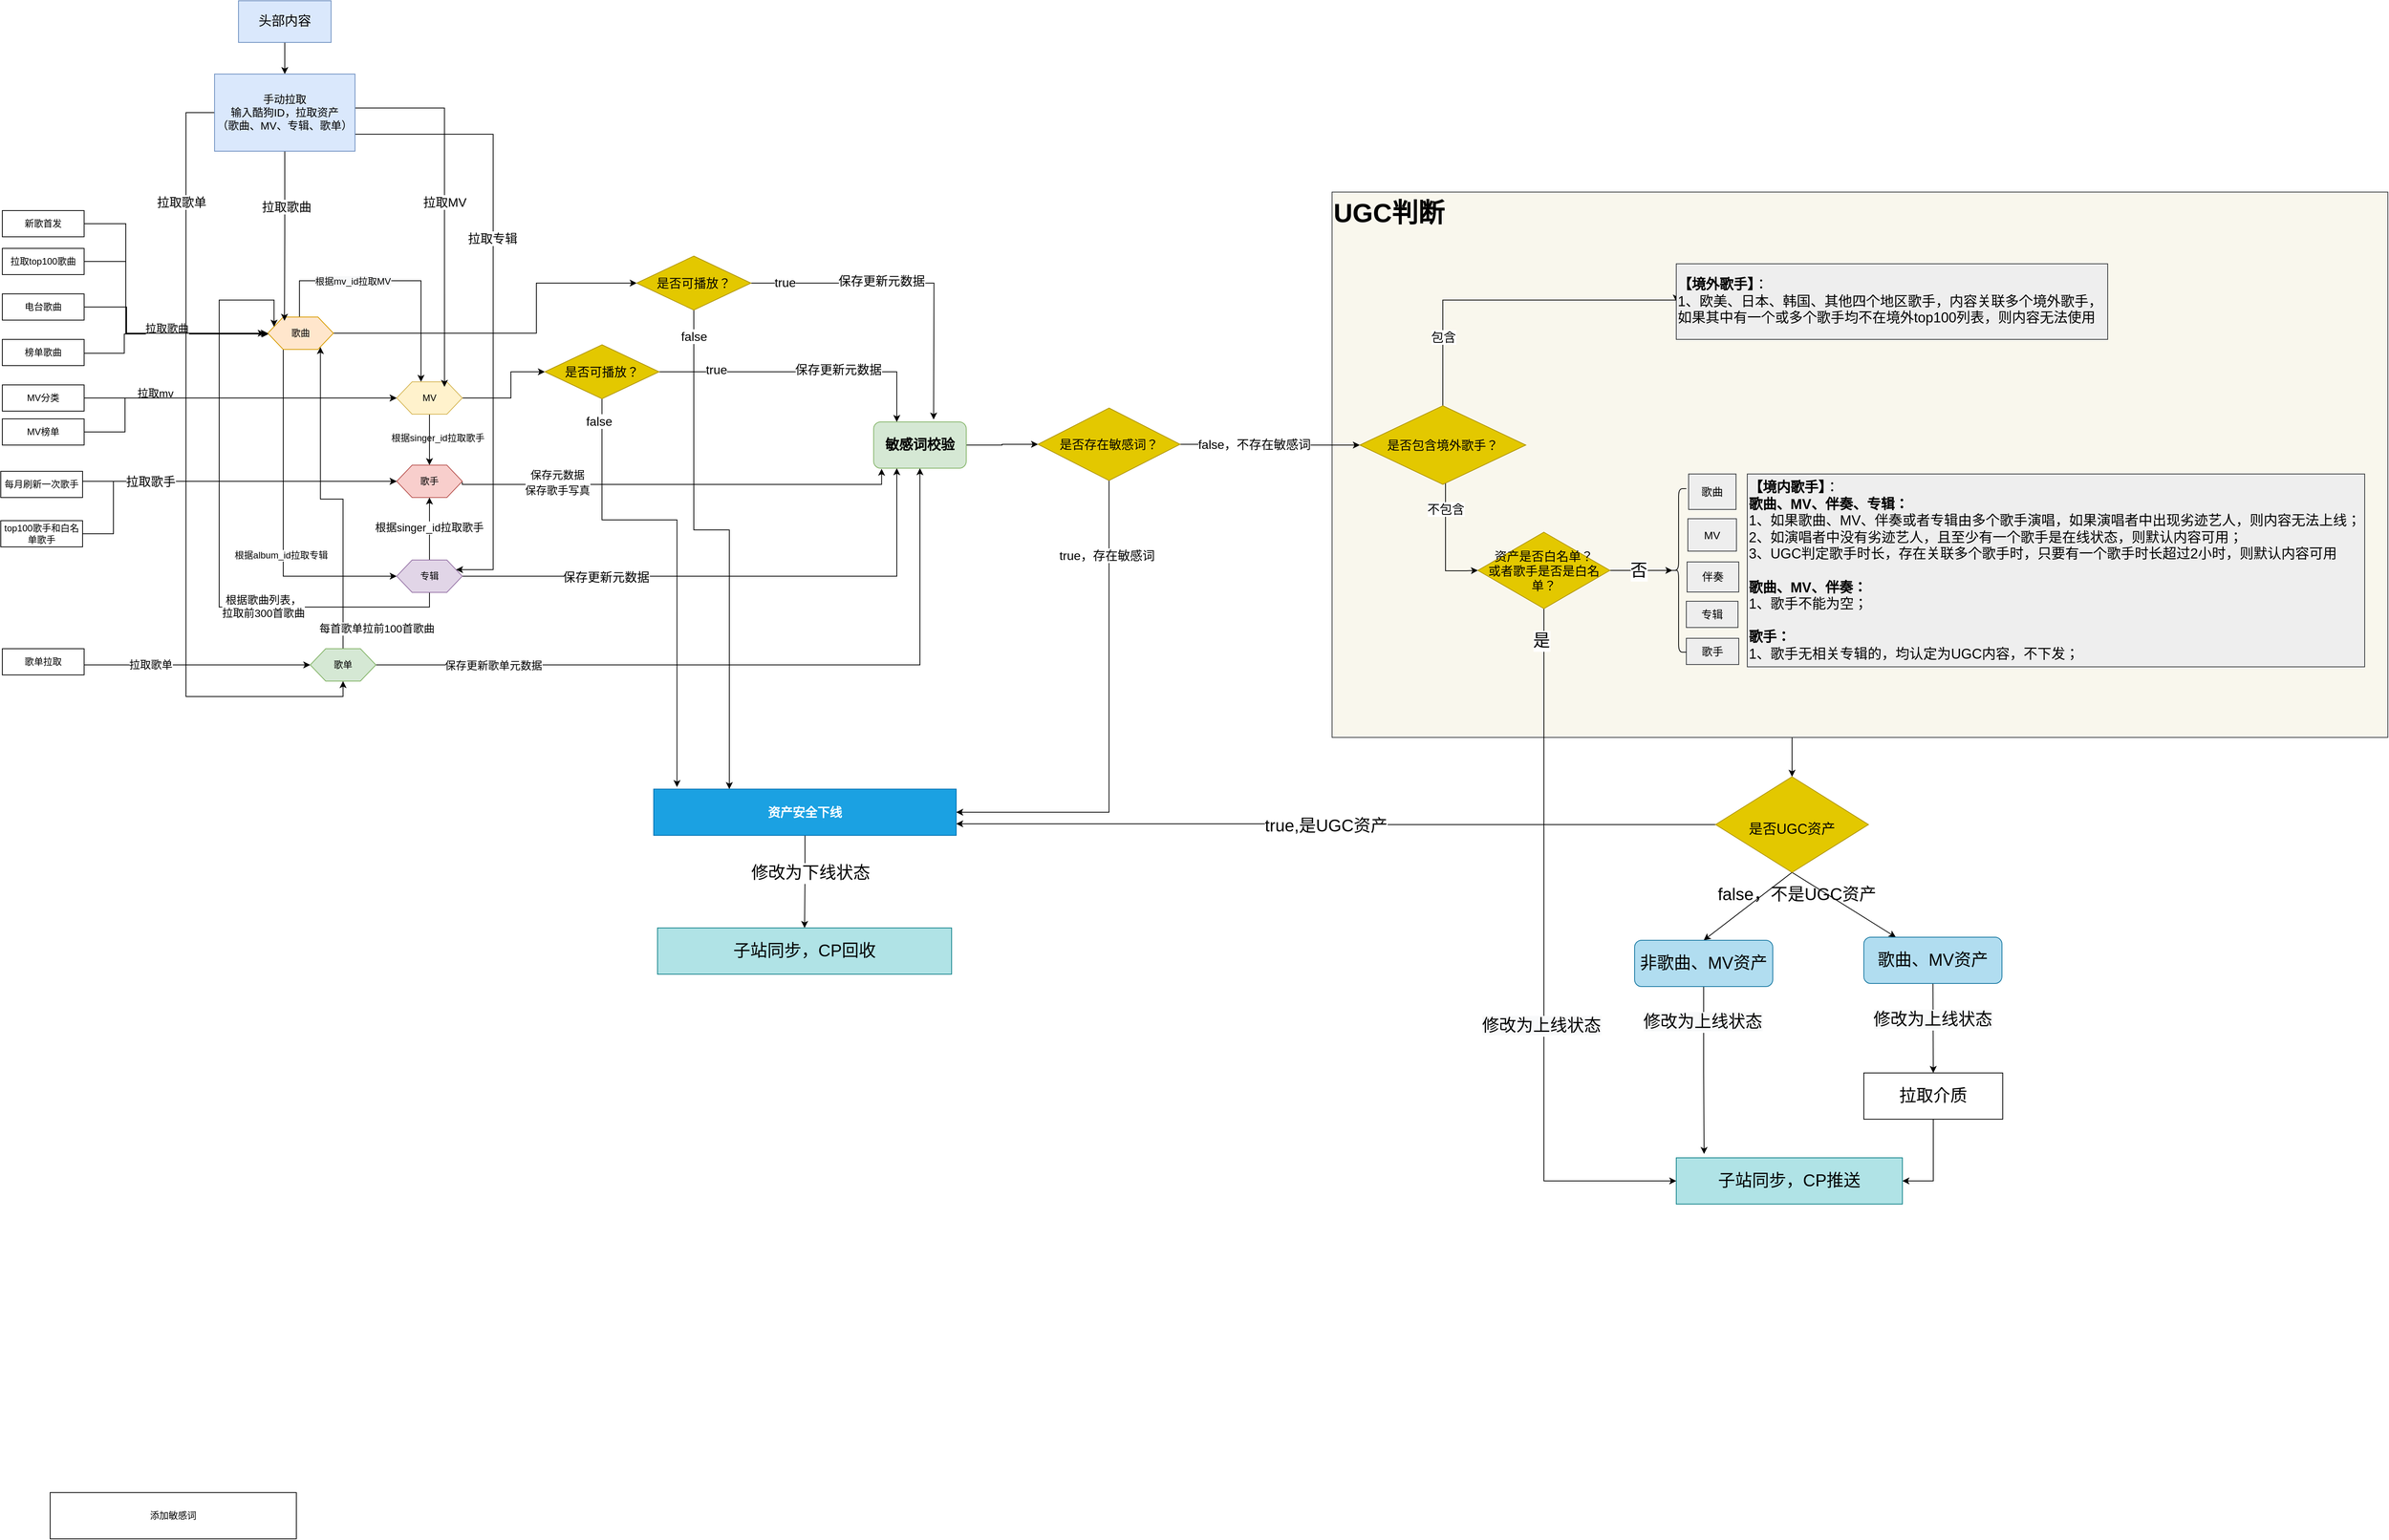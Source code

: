 <mxfile version="18.0.1" type="device"><diagram id="KgypBfENMc8d8Tzc4g8x" name="第 1 页"><mxGraphModel dx="1730" dy="1082" grid="0" gridSize="10" guides="1" tooltips="1" connect="1" arrows="1" fold="1" page="1" pageScale="1" pageWidth="4681" pageHeight="3300" math="0" shadow="0"><root><mxCell id="0"/><mxCell id="1" parent="0"/><mxCell id="JkD4G8RwOGsZtLFrvtj3-12" style="edgeStyle=orthogonalEdgeStyle;rounded=0;orthogonalLoop=1;jettySize=auto;html=1;entryX=0;entryY=0.5;entryDx=0;entryDy=0;" parent="1" source="JkD4G8RwOGsZtLFrvtj3-1" target="JkD4G8RwOGsZtLFrvtj3-4" edge="1"><mxGeometry relative="1" as="geometry"/></mxCell><mxCell id="JkD4G8RwOGsZtLFrvtj3-52" value="拉取mv" style="edgeLabel;html=1;align=center;verticalAlign=middle;resizable=0;points=[];fontSize=14;" parent="JkD4G8RwOGsZtLFrvtj3-12" vertex="1" connectable="0"><mxGeometry x="-0.577" y="6" relative="1" as="geometry"><mxPoint x="6" as="offset"/></mxGeometry></mxCell><mxCell id="JkD4G8RwOGsZtLFrvtj3-1" value="MV分类" style="rounded=0;whiteSpace=wrap;html=1;" parent="1" vertex="1"><mxGeometry x="518" y="601" width="106" height="34" as="geometry"/></mxCell><mxCell id="JkD4G8RwOGsZtLFrvtj3-13" style="edgeStyle=orthogonalEdgeStyle;rounded=0;orthogonalLoop=1;jettySize=auto;html=1;entryX=0;entryY=0.5;entryDx=0;entryDy=0;exitX=1;exitY=0.5;exitDx=0;exitDy=0;" parent="1" source="JkD4G8RwOGsZtLFrvtj3-2" edge="1"><mxGeometry relative="1" as="geometry"><mxPoint x="667" y="500" as="sourcePoint"/><mxPoint x="858" y="534" as="targetPoint"/><Array as="points"><mxPoint x="679" y="500"/><mxPoint x="679" y="534"/></Array></mxGeometry></mxCell><mxCell id="JkD4G8RwOGsZtLFrvtj3-2" value="电台歌曲" style="rounded=0;whiteSpace=wrap;html=1;" parent="1" vertex="1"><mxGeometry x="518" y="483" width="106" height="34" as="geometry"/></mxCell><mxCell id="JkD4G8RwOGsZtLFrvtj3-25" style="edgeStyle=orthogonalEdgeStyle;rounded=0;orthogonalLoop=1;jettySize=auto;html=1;entryX=0;entryY=0.5;entryDx=0;entryDy=0;fontSize=12;" parent="1" source="JkD4G8RwOGsZtLFrvtj3-3" target="JkD4G8RwOGsZtLFrvtj3-6" edge="1"><mxGeometry relative="1" as="geometry"><Array as="points"><mxPoint x="882" y="849"/></Array></mxGeometry></mxCell><mxCell id="JkD4G8RwOGsZtLFrvtj3-26" value="根据album_id拉取专辑" style="edgeLabel;html=1;align=center;verticalAlign=middle;resizable=0;points=[];fontSize=12;" parent="JkD4G8RwOGsZtLFrvtj3-25" vertex="1" connectable="0"><mxGeometry x="-0.128" y="2" relative="1" as="geometry"><mxPoint x="-5" y="74" as="offset"/></mxGeometry></mxCell><mxCell id="JkD4G8RwOGsZtLFrvtj3-31" style="edgeStyle=orthogonalEdgeStyle;rounded=0;orthogonalLoop=1;jettySize=auto;html=1;entryX=0.5;entryY=0;entryDx=0;entryDy=0;fontSize=14;" parent="1" edge="1"><mxGeometry relative="1" as="geometry"><mxPoint x="893.571" y="513" as="sourcePoint"/><mxPoint x="1060.5" y="597" as="targetPoint"/><Array as="points"><mxPoint x="903" y="513"/><mxPoint x="903" y="466"/><mxPoint x="1061" y="466"/></Array></mxGeometry></mxCell><mxCell id="JkD4G8RwOGsZtLFrvtj3-34" value="&lt;span style=&quot;font-size: 12px; background-color: rgb(248, 249, 250);&quot;&gt;根据mv_id拉取MV&lt;/span&gt;" style="edgeLabel;html=1;align=center;verticalAlign=middle;resizable=0;points=[];fontSize=14;" parent="JkD4G8RwOGsZtLFrvtj3-31" vertex="1" connectable="0"><mxGeometry x="-0.311" relative="1" as="geometry"><mxPoint x="6" as="offset"/></mxGeometry></mxCell><mxCell id="JkD4G8RwOGsZtLFrvtj3-89" style="edgeStyle=orthogonalEdgeStyle;rounded=0;orthogonalLoop=1;jettySize=auto;html=1;entryX=0;entryY=0.5;entryDx=0;entryDy=0;fontSize=16;" parent="1" source="JkD4G8RwOGsZtLFrvtj3-3" target="JkD4G8RwOGsZtLFrvtj3-84" edge="1"><mxGeometry relative="1" as="geometry"><Array as="points"><mxPoint x="1210" y="534"/><mxPoint x="1210" y="469"/></Array></mxGeometry></mxCell><mxCell id="JkD4G8RwOGsZtLFrvtj3-3" value="歌曲" style="shape=hexagon;perimeter=hexagonPerimeter2;whiteSpace=wrap;html=1;fixedSize=1;fillColor=#ffe6cc;strokeColor=#d79b00;" parent="1" vertex="1"><mxGeometry x="862" y="513" width="85" height="42" as="geometry"/></mxCell><mxCell id="JkD4G8RwOGsZtLFrvtj3-27" style="edgeStyle=orthogonalEdgeStyle;rounded=0;orthogonalLoop=1;jettySize=auto;html=1;fontSize=12;" parent="1" source="JkD4G8RwOGsZtLFrvtj3-4" target="JkD4G8RwOGsZtLFrvtj3-5" edge="1"><mxGeometry relative="1" as="geometry"/></mxCell><mxCell id="JkD4G8RwOGsZtLFrvtj3-91" style="edgeStyle=orthogonalEdgeStyle;rounded=0;orthogonalLoop=1;jettySize=auto;html=1;entryX=0;entryY=0.5;entryDx=0;entryDy=0;fontSize=16;" parent="1" source="JkD4G8RwOGsZtLFrvtj3-4" target="JkD4G8RwOGsZtLFrvtj3-90" edge="1"><mxGeometry relative="1" as="geometry"><Array as="points"><mxPoint x="1177" y="618"/><mxPoint x="1177" y="584"/></Array></mxGeometry></mxCell><mxCell id="JkD4G8RwOGsZtLFrvtj3-4" value="MV" style="shape=hexagon;perimeter=hexagonPerimeter2;whiteSpace=wrap;html=1;fixedSize=1;fillColor=#fff2cc;strokeColor=#d6b656;" parent="1" vertex="1"><mxGeometry x="1029" y="597" width="85" height="42" as="geometry"/></mxCell><mxCell id="JkD4G8RwOGsZtLFrvtj3-79" style="edgeStyle=orthogonalEdgeStyle;rounded=0;orthogonalLoop=1;jettySize=auto;html=1;entryX=0.086;entryY=0.995;entryDx=0;entryDy=0;entryPerimeter=0;fontSize=16;" parent="1" edge="1"><mxGeometry relative="1" as="geometry"><mxPoint x="1114" y="727" as="sourcePoint"/><mxPoint x="1657.32" y="709.7" as="targetPoint"/><Array as="points"><mxPoint x="1114" y="730"/><mxPoint x="1657" y="730"/></Array></mxGeometry></mxCell><mxCell id="JkD4G8RwOGsZtLFrvtj3-80" value="&lt;span style=&quot;font-size: 14px;&quot;&gt;保存元数据&lt;/span&gt;&lt;br style=&quot;font-size: 14px;&quot;&gt;&lt;span style=&quot;font-size: 14px;&quot;&gt;保存歌手写真&lt;/span&gt;" style="edgeLabel;html=1;align=center;verticalAlign=middle;resizable=0;points=[];fontSize=16;" parent="JkD4G8RwOGsZtLFrvtj3-79" vertex="1" connectable="0"><mxGeometry x="-0.553" y="3" relative="1" as="geometry"><mxPoint x="-1" as="offset"/></mxGeometry></mxCell><mxCell id="JkD4G8RwOGsZtLFrvtj3-5" value="歌手" style="shape=hexagon;perimeter=hexagonPerimeter2;whiteSpace=wrap;html=1;fixedSize=1;fillColor=#f8cecc;strokeColor=#b85450;" parent="1" vertex="1"><mxGeometry x="1029" y="705" width="85" height="42" as="geometry"/></mxCell><mxCell id="JkD4G8RwOGsZtLFrvtj3-36" style="edgeStyle=orthogonalEdgeStyle;rounded=0;orthogonalLoop=1;jettySize=auto;html=1;entryX=0.5;entryY=1;entryDx=0;entryDy=0;fontSize=14;" parent="1" source="JkD4G8RwOGsZtLFrvtj3-6" target="JkD4G8RwOGsZtLFrvtj3-5" edge="1"><mxGeometry relative="1" as="geometry"><Array as="points"><mxPoint x="1072" y="814"/><mxPoint x="1072" y="814"/></Array></mxGeometry></mxCell><mxCell id="JkD4G8RwOGsZtLFrvtj3-38" value="根据singer_id拉取歌手" style="edgeLabel;html=1;align=center;verticalAlign=middle;resizable=0;points=[];fontSize=14;" parent="JkD4G8RwOGsZtLFrvtj3-36" vertex="1" connectable="0"><mxGeometry x="0.035" y="1" relative="1" as="geometry"><mxPoint as="offset"/></mxGeometry></mxCell><mxCell id="JkD4G8RwOGsZtLFrvtj3-39" style="edgeStyle=orthogonalEdgeStyle;rounded=0;orthogonalLoop=1;jettySize=auto;html=1;entryX=0;entryY=0.25;entryDx=0;entryDy=0;fontSize=14;exitX=0.5;exitY=1;exitDx=0;exitDy=0;" parent="1" source="JkD4G8RwOGsZtLFrvtj3-6" target="JkD4G8RwOGsZtLFrvtj3-3" edge="1"><mxGeometry relative="1" as="geometry"><mxPoint x="1061.429" y="870.0" as="sourcePoint"/><mxPoint x="862.2" y="517.956" as="targetPoint"/><Array as="points"><mxPoint x="1071" y="889"/><mxPoint x="799" y="889"/><mxPoint x="799" y="491"/><mxPoint x="870" y="491"/></Array></mxGeometry></mxCell><mxCell id="JkD4G8RwOGsZtLFrvtj3-40" value="根据歌曲列表，&lt;br&gt;拉取前300首歌曲" style="edgeLabel;html=1;align=center;verticalAlign=middle;resizable=0;points=[];fontSize=14;" parent="JkD4G8RwOGsZtLFrvtj3-39" vertex="1" connectable="0"><mxGeometry x="-0.446" y="-3" relative="1" as="geometry"><mxPoint x="-15" y="2" as="offset"/></mxGeometry></mxCell><mxCell id="JkD4G8RwOGsZtLFrvtj3-77" style="edgeStyle=orthogonalEdgeStyle;rounded=0;orthogonalLoop=1;jettySize=auto;html=1;entryX=0.25;entryY=1;entryDx=0;entryDy=0;fontSize=16;" parent="1" source="JkD4G8RwOGsZtLFrvtj3-6" target="JkD4G8RwOGsZtLFrvtj3-17" edge="1"><mxGeometry relative="1" as="geometry"/></mxCell><mxCell id="JkD4G8RwOGsZtLFrvtj3-78" value="保存更新元数据" style="edgeLabel;html=1;align=center;verticalAlign=middle;resizable=0;points=[];fontSize=16;" parent="JkD4G8RwOGsZtLFrvtj3-77" vertex="1" connectable="0"><mxGeometry x="-0.47" y="-1" relative="1" as="geometry"><mxPoint x="-1" as="offset"/></mxGeometry></mxCell><mxCell id="JkD4G8RwOGsZtLFrvtj3-6" value="专辑" style="shape=hexagon;perimeter=hexagonPerimeter2;whiteSpace=wrap;html=1;fixedSize=1;fillColor=#e1d5e7;strokeColor=#9673a6;" parent="1" vertex="1"><mxGeometry x="1029" y="828" width="85" height="42" as="geometry"/></mxCell><mxCell id="JkD4G8RwOGsZtLFrvtj3-42" style="edgeStyle=orthogonalEdgeStyle;rounded=0;orthogonalLoop=1;jettySize=auto;html=1;entryX=0.5;entryY=1;entryDx=0;entryDy=0;fontSize=14;" parent="1" source="JkD4G8RwOGsZtLFrvtj3-7" target="JkD4G8RwOGsZtLFrvtj3-17" edge="1"><mxGeometry relative="1" as="geometry"><Array as="points"><mxPoint x="1707" y="964"/></Array></mxGeometry></mxCell><mxCell id="JkD4G8RwOGsZtLFrvtj3-43" value="保存更新歌单元数据" style="edgeLabel;html=1;align=center;verticalAlign=middle;resizable=0;points=[];fontSize=14;" parent="JkD4G8RwOGsZtLFrvtj3-42" vertex="1" connectable="0"><mxGeometry x="-0.684" y="-1" relative="1" as="geometry"><mxPoint as="offset"/></mxGeometry></mxCell><mxCell id="JkD4G8RwOGsZtLFrvtj3-159" style="edgeStyle=orthogonalEdgeStyle;rounded=0;orthogonalLoop=1;jettySize=auto;html=1;entryX=0.802;entryY=0.929;entryDx=0;entryDy=0;entryPerimeter=0;fontSize=14;" parent="1" source="JkD4G8RwOGsZtLFrvtj3-7" target="JkD4G8RwOGsZtLFrvtj3-3" edge="1"><mxGeometry relative="1" as="geometry"/></mxCell><mxCell id="JkD4G8RwOGsZtLFrvtj3-160" value="每首歌单拉前100首歌曲" style="edgeLabel;html=1;align=center;verticalAlign=middle;resizable=0;points=[];fontSize=14;" parent="JkD4G8RwOGsZtLFrvtj3-159" vertex="1" connectable="0"><mxGeometry x="-0.861" relative="1" as="geometry"><mxPoint x="43" y="3" as="offset"/></mxGeometry></mxCell><mxCell id="JkD4G8RwOGsZtLFrvtj3-7" value="歌单" style="shape=hexagon;perimeter=hexagonPerimeter2;whiteSpace=wrap;html=1;fixedSize=1;fillColor=#d5e8d4;strokeColor=#82b366;" parent="1" vertex="1"><mxGeometry x="917" y="943" width="85" height="42" as="geometry"/></mxCell><mxCell id="JkD4G8RwOGsZtLFrvtj3-14" style="edgeStyle=orthogonalEdgeStyle;rounded=0;orthogonalLoop=1;jettySize=auto;html=1;entryX=0;entryY=0.5;entryDx=0;entryDy=0;" parent="1" source="JkD4G8RwOGsZtLFrvtj3-9" target="JkD4G8RwOGsZtLFrvtj3-7" edge="1"><mxGeometry relative="1" as="geometry"><Array as="points"><mxPoint x="698" y="964"/><mxPoint x="698" y="964"/></Array></mxGeometry></mxCell><mxCell id="JkD4G8RwOGsZtLFrvtj3-54" value="拉取歌单" style="edgeLabel;html=1;align=center;verticalAlign=middle;resizable=0;points=[];fontSize=14;" parent="JkD4G8RwOGsZtLFrvtj3-14" vertex="1" connectable="0"><mxGeometry x="-0.351" y="-1" relative="1" as="geometry"><mxPoint x="-9" y="-1" as="offset"/></mxGeometry></mxCell><mxCell id="JkD4G8RwOGsZtLFrvtj3-9" value="歌单拉取" style="rounded=0;whiteSpace=wrap;html=1;" parent="1" vertex="1"><mxGeometry x="518" y="943" width="106" height="34" as="geometry"/></mxCell><mxCell id="JkD4G8RwOGsZtLFrvtj3-15" style="edgeStyle=orthogonalEdgeStyle;rounded=0;orthogonalLoop=1;jettySize=auto;html=1;entryX=0;entryY=0.5;entryDx=0;entryDy=0;exitX=1;exitY=0.5;exitDx=0;exitDy=0;" parent="1" source="JkD4G8RwOGsZtLFrvtj3-11" edge="1"><mxGeometry relative="1" as="geometry"><mxPoint x="672" y="560" as="sourcePoint"/><mxPoint x="863" y="535" as="targetPoint"/><Array as="points"><mxPoint x="676" y="560"/><mxPoint x="676" y="535"/></Array></mxGeometry></mxCell><mxCell id="JkD4G8RwOGsZtLFrvtj3-11" value="榜单歌曲" style="rounded=0;whiteSpace=wrap;html=1;" parent="1" vertex="1"><mxGeometry x="518" y="542" width="106" height="34" as="geometry"/></mxCell><mxCell id="JkD4G8RwOGsZtLFrvtj3-105" style="edgeStyle=orthogonalEdgeStyle;rounded=0;orthogonalLoop=1;jettySize=auto;html=1;entryX=0;entryY=0.5;entryDx=0;entryDy=0;fontSize=16;" parent="1" source="JkD4G8RwOGsZtLFrvtj3-17" target="JkD4G8RwOGsZtLFrvtj3-104" edge="1"><mxGeometry relative="1" as="geometry"/></mxCell><mxCell id="JkD4G8RwOGsZtLFrvtj3-17" value="&lt;b&gt;&lt;font style=&quot;font-size: 18px;&quot;&gt;敏感词校验&lt;/font&gt;&lt;/b&gt;" style="rounded=1;whiteSpace=wrap;html=1;fillColor=#d5e8d4;strokeColor=#82b366;" parent="1" vertex="1"><mxGeometry x="1647" y="649" width="120" height="60" as="geometry"/></mxCell><mxCell id="JkD4G8RwOGsZtLFrvtj3-28" value="根据singer_id拉取歌手" style="text;html=1;align=center;verticalAlign=middle;resizable=0;points=[];autosize=1;strokeColor=none;fillColor=none;fontSize=12;" parent="1" vertex="1"><mxGeometry x="1016" y="661" width="131" height="18" as="geometry"/></mxCell><mxCell id="JkD4G8RwOGsZtLFrvtj3-74" style="edgeStyle=orthogonalEdgeStyle;rounded=0;orthogonalLoop=1;jettySize=auto;html=1;entryX=0;entryY=0.5;entryDx=0;entryDy=0;fontSize=16;" parent="1" source="JkD4G8RwOGsZtLFrvtj3-45" target="JkD4G8RwOGsZtLFrvtj3-5" edge="1"><mxGeometry relative="1" as="geometry"><Array as="points"><mxPoint x="729" y="726"/><mxPoint x="729" y="726"/></Array></mxGeometry></mxCell><mxCell id="JkD4G8RwOGsZtLFrvtj3-45" value="每月刷新一次歌手" style="rounded=0;whiteSpace=wrap;html=1;" parent="1" vertex="1"><mxGeometry x="516" y="713" width="106" height="34" as="geometry"/></mxCell><mxCell id="JkD4G8RwOGsZtLFrvtj3-50" style="edgeStyle=orthogonalEdgeStyle;rounded=0;orthogonalLoop=1;jettySize=auto;html=1;entryX=0;entryY=0.5;entryDx=0;entryDy=0;fontSize=14;" parent="1" source="JkD4G8RwOGsZtLFrvtj3-48" target="JkD4G8RwOGsZtLFrvtj3-3" edge="1"><mxGeometry relative="1" as="geometry"><Array as="points"><mxPoint x="678" y="441"/><mxPoint x="678" y="534"/></Array></mxGeometry></mxCell><mxCell id="JkD4G8RwOGsZtLFrvtj3-51" value="拉取歌曲" style="edgeLabel;html=1;align=center;verticalAlign=middle;resizable=0;points=[];fontSize=14;" parent="JkD4G8RwOGsZtLFrvtj3-50" vertex="1" connectable="0"><mxGeometry x="0.279" y="-3" relative="1" as="geometry"><mxPoint x="-12" y="-9" as="offset"/></mxGeometry></mxCell><mxCell id="JkD4G8RwOGsZtLFrvtj3-48" value="拉取top100歌曲" style="rounded=0;whiteSpace=wrap;html=1;" parent="1" vertex="1"><mxGeometry x="518" y="424" width="106" height="34" as="geometry"/></mxCell><mxCell id="JkD4G8RwOGsZtLFrvtj3-75" style="edgeStyle=orthogonalEdgeStyle;rounded=0;orthogonalLoop=1;jettySize=auto;html=1;entryX=0;entryY=0.5;entryDx=0;entryDy=0;fontSize=16;" parent="1" source="JkD4G8RwOGsZtLFrvtj3-55" target="JkD4G8RwOGsZtLFrvtj3-5" edge="1"><mxGeometry relative="1" as="geometry"><Array as="points"><mxPoint x="662" y="794"/><mxPoint x="662" y="726"/></Array></mxGeometry></mxCell><mxCell id="JkD4G8RwOGsZtLFrvtj3-76" value="拉取歌手" style="edgeLabel;html=1;align=center;verticalAlign=middle;resizable=0;points=[];fontSize=16;" parent="JkD4G8RwOGsZtLFrvtj3-75" vertex="1" connectable="0"><mxGeometry x="-0.402" y="1" relative="1" as="geometry"><mxPoint x="14" y="1" as="offset"/></mxGeometry></mxCell><mxCell id="JkD4G8RwOGsZtLFrvtj3-55" value="top100歌手和白名单歌手" style="rounded=0;whiteSpace=wrap;html=1;" parent="1" vertex="1"><mxGeometry x="516" y="777" width="106" height="34" as="geometry"/></mxCell><mxCell id="JkD4G8RwOGsZtLFrvtj3-59" style="edgeStyle=orthogonalEdgeStyle;rounded=0;orthogonalLoop=1;jettySize=auto;html=1;entryX=0;entryY=0.5;entryDx=0;entryDy=0;fontSize=14;" parent="1" source="JkD4G8RwOGsZtLFrvtj3-58" target="JkD4G8RwOGsZtLFrvtj3-3" edge="1"><mxGeometry relative="1" as="geometry"><Array as="points"><mxPoint x="678" y="392"/><mxPoint x="678" y="534"/></Array></mxGeometry></mxCell><mxCell id="JkD4G8RwOGsZtLFrvtj3-58" value="新歌首发" style="rounded=0;whiteSpace=wrap;html=1;" parent="1" vertex="1"><mxGeometry x="518" y="375" width="106" height="34" as="geometry"/></mxCell><mxCell id="JkD4G8RwOGsZtLFrvtj3-62" value="" style="edgeStyle=orthogonalEdgeStyle;rounded=0;orthogonalLoop=1;jettySize=auto;html=1;fontSize=17;" parent="1" source="JkD4G8RwOGsZtLFrvtj3-60" target="JkD4G8RwOGsZtLFrvtj3-61" edge="1"><mxGeometry relative="1" as="geometry"/></mxCell><mxCell id="JkD4G8RwOGsZtLFrvtj3-60" value="&lt;font style=&quot;font-size: 17px;&quot;&gt;头部内容&lt;/font&gt;" style="rounded=0;whiteSpace=wrap;html=1;fontSize=14;fillColor=#dae8fc;strokeColor=#6c8ebf;" parent="1" vertex="1"><mxGeometry x="824" y="103" width="120" height="54" as="geometry"/></mxCell><mxCell id="JkD4G8RwOGsZtLFrvtj3-63" style="edgeStyle=orthogonalEdgeStyle;rounded=0;orthogonalLoop=1;jettySize=auto;html=1;entryX=0.254;entryY=0.116;entryDx=0;entryDy=0;entryPerimeter=0;fontSize=17;" parent="1" source="JkD4G8RwOGsZtLFrvtj3-61" target="JkD4G8RwOGsZtLFrvtj3-3" edge="1"><mxGeometry relative="1" as="geometry"/></mxCell><mxCell id="JkD4G8RwOGsZtLFrvtj3-68" value="拉取歌曲" style="edgeLabel;html=1;align=center;verticalAlign=middle;resizable=0;points=[];fontSize=16;" parent="JkD4G8RwOGsZtLFrvtj3-63" vertex="1" connectable="0"><mxGeometry x="-0.33" y="2" relative="1" as="geometry"><mxPoint y="-2" as="offset"/></mxGeometry></mxCell><mxCell id="JkD4G8RwOGsZtLFrvtj3-64" style="edgeStyle=orthogonalEdgeStyle;rounded=0;orthogonalLoop=1;jettySize=auto;html=1;entryX=1;entryY=0.25;entryDx=0;entryDy=0;fontSize=17;" parent="1" edge="1"><mxGeometry relative="1" as="geometry"><mxPoint x="960.0" y="242" as="sourcePoint"/><mxPoint x="1090.905" y="603.5" as="targetPoint"/><Array as="points"><mxPoint x="1091" y="242"/></Array></mxGeometry></mxCell><mxCell id="JkD4G8RwOGsZtLFrvtj3-69" value="拉取MV" style="edgeLabel;html=1;align=center;verticalAlign=middle;resizable=0;points=[];fontSize=16;" parent="JkD4G8RwOGsZtLFrvtj3-64" vertex="1" connectable="0"><mxGeometry x="0.024" relative="1" as="geometry"><mxPoint y="1" as="offset"/></mxGeometry></mxCell><mxCell id="JkD4G8RwOGsZtLFrvtj3-65" style="edgeStyle=orthogonalEdgeStyle;rounded=0;orthogonalLoop=1;jettySize=auto;html=1;entryX=1;entryY=0.25;entryDx=0;entryDy=0;fontSize=17;" parent="1" source="JkD4G8RwOGsZtLFrvtj3-61" target="JkD4G8RwOGsZtLFrvtj3-6" edge="1"><mxGeometry relative="1" as="geometry"><Array as="points"><mxPoint x="1154" y="276"/><mxPoint x="1154" y="840"/></Array></mxGeometry></mxCell><mxCell id="JkD4G8RwOGsZtLFrvtj3-70" value="拉取专辑" style="edgeLabel;html=1;align=center;verticalAlign=middle;resizable=0;points=[];fontSize=16;" parent="JkD4G8RwOGsZtLFrvtj3-65" vertex="1" connectable="0"><mxGeometry x="-0.208" y="-1" relative="1" as="geometry"><mxPoint as="offset"/></mxGeometry></mxCell><mxCell id="JkD4G8RwOGsZtLFrvtj3-67" style="edgeStyle=orthogonalEdgeStyle;rounded=0;orthogonalLoop=1;jettySize=auto;html=1;entryX=0.5;entryY=1;entryDx=0;entryDy=0;fontSize=16;" parent="1" source="JkD4G8RwOGsZtLFrvtj3-61" target="JkD4G8RwOGsZtLFrvtj3-7" edge="1"><mxGeometry relative="1" as="geometry"><Array as="points"><mxPoint x="756" y="248"/><mxPoint x="756" y="1005"/><mxPoint x="960" y="1005"/></Array></mxGeometry></mxCell><mxCell id="JkD4G8RwOGsZtLFrvtj3-71" value="拉取歌单" style="edgeLabel;html=1;align=center;verticalAlign=middle;resizable=0;points=[];fontSize=16;" parent="JkD4G8RwOGsZtLFrvtj3-67" vertex="1" connectable="0"><mxGeometry x="-0.698" y="-6" relative="1" as="geometry"><mxPoint y="-1" as="offset"/></mxGeometry></mxCell><mxCell id="JkD4G8RwOGsZtLFrvtj3-61" value="手动拉取&lt;br&gt;输入酷狗ID，拉取资产&lt;br&gt;（歌曲、MV、专辑、歌单）" style="whiteSpace=wrap;html=1;fontSize=14;fillColor=#dae8fc;strokeColor=#6c8ebf;rounded=0;" parent="1" vertex="1"><mxGeometry x="793" y="198" width="182" height="100" as="geometry"/></mxCell><mxCell id="JkD4G8RwOGsZtLFrvtj3-73" style="edgeStyle=orthogonalEdgeStyle;rounded=0;orthogonalLoop=1;jettySize=auto;html=1;entryX=0;entryY=0.5;entryDx=0;entryDy=0;fontSize=16;" parent="1" source="JkD4G8RwOGsZtLFrvtj3-72" target="JkD4G8RwOGsZtLFrvtj3-4" edge="1"><mxGeometry relative="1" as="geometry"><Array as="points"><mxPoint x="677" y="662"/><mxPoint x="677" y="618"/></Array></mxGeometry></mxCell><mxCell id="JkD4G8RwOGsZtLFrvtj3-72" value="MV榜单" style="rounded=0;whiteSpace=wrap;html=1;" parent="1" vertex="1"><mxGeometry x="518" y="645" width="106" height="34" as="geometry"/></mxCell><mxCell id="JkD4G8RwOGsZtLFrvtj3-92" style="edgeStyle=orthogonalEdgeStyle;rounded=0;orthogonalLoop=1;jettySize=auto;html=1;fontSize=16;" parent="1" source="JkD4G8RwOGsZtLFrvtj3-84" edge="1"><mxGeometry relative="1" as="geometry"><mxPoint x="1724.714" y="645.857" as="targetPoint"/></mxGeometry></mxCell><mxCell id="JkD4G8RwOGsZtLFrvtj3-94" value="保存更新元数据" style="edgeLabel;html=1;align=center;verticalAlign=middle;resizable=0;points=[];fontSize=16;" parent="JkD4G8RwOGsZtLFrvtj3-92" vertex="1" connectable="0"><mxGeometry x="-0.525" y="3" relative="1" as="geometry"><mxPoint x="70" as="offset"/></mxGeometry></mxCell><mxCell id="JkD4G8RwOGsZtLFrvtj3-97" value="true" style="edgeLabel;html=1;align=center;verticalAlign=middle;resizable=0;points=[];fontSize=16;" parent="JkD4G8RwOGsZtLFrvtj3-92" vertex="1" connectable="0"><mxGeometry x="-0.788" y="1" relative="1" as="geometry"><mxPoint as="offset"/></mxGeometry></mxCell><mxCell id="JkD4G8RwOGsZtLFrvtj3-102" style="edgeStyle=orthogonalEdgeStyle;rounded=0;orthogonalLoop=1;jettySize=auto;html=1;entryX=0.25;entryY=0;entryDx=0;entryDy=0;fontSize=16;" parent="1" source="JkD4G8RwOGsZtLFrvtj3-84" target="JkD4G8RwOGsZtLFrvtj3-99" edge="1"><mxGeometry relative="1" as="geometry"><Array as="points"><mxPoint x="1414" y="789"/><mxPoint x="1460" y="789"/></Array></mxGeometry></mxCell><mxCell id="JkD4G8RwOGsZtLFrvtj3-103" value="false" style="edgeLabel;html=1;align=center;verticalAlign=middle;resizable=0;points=[];fontSize=16;" parent="JkD4G8RwOGsZtLFrvtj3-102" vertex="1" connectable="0"><mxGeometry x="-0.928" y="-5" relative="1" as="geometry"><mxPoint x="5" y="10" as="offset"/></mxGeometry></mxCell><mxCell id="JkD4G8RwOGsZtLFrvtj3-84" value="是否可播放？" style="rhombus;whiteSpace=wrap;html=1;fontSize=16;fillColor=#e3c800;fontColor=#000000;strokeColor=#B09500;" parent="1" vertex="1"><mxGeometry x="1340" y="434" width="148" height="70" as="geometry"/></mxCell><mxCell id="JkD4G8RwOGsZtLFrvtj3-93" style="edgeStyle=orthogonalEdgeStyle;rounded=0;orthogonalLoop=1;jettySize=auto;html=1;entryX=0.25;entryY=0;entryDx=0;entryDy=0;fontSize=16;" parent="1" source="JkD4G8RwOGsZtLFrvtj3-90" target="JkD4G8RwOGsZtLFrvtj3-17" edge="1"><mxGeometry relative="1" as="geometry"/></mxCell><mxCell id="JkD4G8RwOGsZtLFrvtj3-95" value="保存更新元数据" style="edgeLabel;html=1;align=center;verticalAlign=middle;resizable=0;points=[];fontSize=16;" parent="JkD4G8RwOGsZtLFrvtj3-93" vertex="1" connectable="0"><mxGeometry x="0.241" y="3" relative="1" as="geometry"><mxPoint as="offset"/></mxGeometry></mxCell><mxCell id="JkD4G8RwOGsZtLFrvtj3-98" value="true" style="edgeLabel;html=1;align=center;verticalAlign=middle;resizable=0;points=[];fontSize=16;" parent="JkD4G8RwOGsZtLFrvtj3-93" vertex="1" connectable="0"><mxGeometry x="-0.602" y="3" relative="1" as="geometry"><mxPoint as="offset"/></mxGeometry></mxCell><mxCell id="JkD4G8RwOGsZtLFrvtj3-106" style="edgeStyle=orthogonalEdgeStyle;rounded=0;orthogonalLoop=1;jettySize=auto;html=1;entryX=0.077;entryY=-0.044;entryDx=0;entryDy=0;entryPerimeter=0;fontSize=16;" parent="1" source="JkD4G8RwOGsZtLFrvtj3-90" target="JkD4G8RwOGsZtLFrvtj3-99" edge="1"><mxGeometry relative="1" as="geometry"><Array as="points"><mxPoint x="1295" y="776"/><mxPoint x="1392" y="776"/></Array></mxGeometry></mxCell><mxCell id="JkD4G8RwOGsZtLFrvtj3-107" value="false" style="edgeLabel;html=1;align=center;verticalAlign=middle;resizable=0;points=[];fontSize=16;" parent="JkD4G8RwOGsZtLFrvtj3-106" vertex="1" connectable="0"><mxGeometry x="-0.909" y="-4" relative="1" as="geometry"><mxPoint y="1" as="offset"/></mxGeometry></mxCell><mxCell id="JkD4G8RwOGsZtLFrvtj3-90" value="是否可播放？" style="rhombus;whiteSpace=wrap;html=1;fontSize=16;fillColor=#e3c800;fontColor=#000000;strokeColor=#B09500;" parent="1" vertex="1"><mxGeometry x="1221" y="549" width="148" height="70" as="geometry"/></mxCell><mxCell id="JkD4G8RwOGsZtLFrvtj3-185" style="edgeStyle=orthogonalEdgeStyle;rounded=0;orthogonalLoop=1;jettySize=auto;html=1;entryX=0.5;entryY=0;entryDx=0;entryDy=0;fontSize=14;fontColor=none;" parent="1" source="JkD4G8RwOGsZtLFrvtj3-126" target="JkD4G8RwOGsZtLFrvtj3-127" edge="1"><mxGeometry relative="1" as="geometry"><Array as="points"><mxPoint x="2837" y="1069"/><mxPoint x="2837" y="1069"/></Array></mxGeometry></mxCell><mxCell id="JkD4G8RwOGsZtLFrvtj3-126" value="&lt;font style=&quot;font-size: 34px;&quot;&gt;&lt;b&gt;UGC判断&lt;/b&gt;&lt;/font&gt;" style="rounded=0;whiteSpace=wrap;html=1;fontSize=18;fillColor=#f9f7ed;strokeColor=#36393d;align=left;verticalAlign=top;" parent="1" vertex="1"><mxGeometry x="2241" y="351" width="1368" height="707" as="geometry"/></mxCell><mxCell id="JkD4G8RwOGsZtLFrvtj3-155" style="edgeStyle=orthogonalEdgeStyle;rounded=0;orthogonalLoop=1;jettySize=auto;html=1;entryX=0.5;entryY=0;entryDx=0;entryDy=0;fontSize=22;" parent="1" source="JkD4G8RwOGsZtLFrvtj3-99" target="JkD4G8RwOGsZtLFrvtj3-154" edge="1"><mxGeometry relative="1" as="geometry"/></mxCell><mxCell id="JkD4G8RwOGsZtLFrvtj3-156" value="修改为下线状态" style="edgeLabel;html=1;align=center;verticalAlign=middle;resizable=0;points=[];fontSize=22;" parent="JkD4G8RwOGsZtLFrvtj3-155" vertex="1" connectable="0"><mxGeometry x="-0.212" y="7" relative="1" as="geometry"><mxPoint y="1" as="offset"/></mxGeometry></mxCell><mxCell id="JkD4G8RwOGsZtLFrvtj3-99" value="&lt;b&gt;资产安全下线&lt;/b&gt;" style="rounded=0;whiteSpace=wrap;html=1;fontSize=16;fillColor=#1ba1e2;fontColor=#ffffff;strokeColor=#006EAF;" parent="1" vertex="1"><mxGeometry x="1362" y="1125" width="392" height="60" as="geometry"/></mxCell><mxCell id="JkD4G8RwOGsZtLFrvtj3-108" style="edgeStyle=orthogonalEdgeStyle;rounded=0;orthogonalLoop=1;jettySize=auto;html=1;entryX=1;entryY=0.5;entryDx=0;entryDy=0;fontSize=16;" parent="1" source="JkD4G8RwOGsZtLFrvtj3-104" target="JkD4G8RwOGsZtLFrvtj3-99" edge="1"><mxGeometry relative="1" as="geometry"><Array as="points"><mxPoint x="1952" y="1155"/></Array></mxGeometry></mxCell><mxCell id="JkD4G8RwOGsZtLFrvtj3-109" value="true，存在敏感词" style="edgeLabel;html=1;align=center;verticalAlign=middle;resizable=0;points=[];fontSize=16;" parent="JkD4G8RwOGsZtLFrvtj3-108" vertex="1" connectable="0"><mxGeometry x="-0.693" y="-3" relative="1" as="geometry"><mxPoint as="offset"/></mxGeometry></mxCell><mxCell id="JkD4G8RwOGsZtLFrvtj3-112" style="edgeStyle=orthogonalEdgeStyle;rounded=0;orthogonalLoop=1;jettySize=auto;html=1;entryX=0;entryY=0.5;entryDx=0;entryDy=0;fontSize=16;" parent="1" source="JkD4G8RwOGsZtLFrvtj3-104" target="JkD4G8RwOGsZtLFrvtj3-111" edge="1"><mxGeometry relative="1" as="geometry"/></mxCell><mxCell id="JkD4G8RwOGsZtLFrvtj3-113" value="false，不存在敏感词" style="edgeLabel;html=1;align=center;verticalAlign=middle;resizable=0;points=[];fontSize=16;" parent="JkD4G8RwOGsZtLFrvtj3-112" vertex="1" connectable="0"><mxGeometry x="-0.701" y="-5" relative="1" as="geometry"><mxPoint x="61" y="-5" as="offset"/></mxGeometry></mxCell><mxCell id="JkD4G8RwOGsZtLFrvtj3-104" value="是否存在敏感词？" style="rhombus;whiteSpace=wrap;html=1;fontSize=16;fillColor=#e3c800;fontColor=#000000;strokeColor=#B09500;" parent="1" vertex="1"><mxGeometry x="1860" y="631" width="184" height="94" as="geometry"/></mxCell><mxCell id="JkD4G8RwOGsZtLFrvtj3-116" style="edgeStyle=orthogonalEdgeStyle;rounded=0;orthogonalLoop=1;jettySize=auto;html=1;entryX=0;entryY=0.5;entryDx=0;entryDy=0;fontSize=16;" parent="1" source="JkD4G8RwOGsZtLFrvtj3-111" target="JkD4G8RwOGsZtLFrvtj3-115" edge="1"><mxGeometry relative="1" as="geometry"><Array as="points"><mxPoint x="2385" y="491"/></Array></mxGeometry></mxCell><mxCell id="JkD4G8RwOGsZtLFrvtj3-117" value="包含" style="edgeLabel;html=1;align=center;verticalAlign=middle;resizable=0;points=[];fontSize=16;" parent="JkD4G8RwOGsZtLFrvtj3-116" vertex="1" connectable="0"><mxGeometry x="-0.49" relative="1" as="geometry"><mxPoint y="23" as="offset"/></mxGeometry></mxCell><mxCell id="JkD4G8RwOGsZtLFrvtj3-119" style="edgeStyle=orthogonalEdgeStyle;rounded=0;orthogonalLoop=1;jettySize=auto;html=1;entryX=0;entryY=0.5;entryDx=0;entryDy=0;fontSize=16;" parent="1" source="JkD4G8RwOGsZtLFrvtj3-111" target="JkD4G8RwOGsZtLFrvtj3-121" edge="1"><mxGeometry relative="1" as="geometry"><Array as="points"><mxPoint x="2388" y="842"/><mxPoint x="2415" y="842"/></Array></mxGeometry></mxCell><mxCell id="JkD4G8RwOGsZtLFrvtj3-120" value="不包含" style="edgeLabel;html=1;align=center;verticalAlign=middle;resizable=0;points=[];fontSize=16;" parent="JkD4G8RwOGsZtLFrvtj3-119" vertex="1" connectable="0"><mxGeometry x="-0.775" relative="1" as="geometry"><mxPoint y="16" as="offset"/></mxGeometry></mxCell><mxCell id="JkD4G8RwOGsZtLFrvtj3-111" value="&lt;span style=&quot;background-color: initial;&quot;&gt;是否包含境外歌手？&lt;br&gt;&lt;/span&gt;" style="rhombus;whiteSpace=wrap;html=1;fontSize=16;fillColor=#e3c800;fontColor=#000000;strokeColor=#B09500;" parent="1" vertex="1"><mxGeometry x="2277" y="628" width="215" height="102" as="geometry"/></mxCell><mxCell id="JkD4G8RwOGsZtLFrvtj3-115" value="&lt;font style=&quot;font-size: 18px;&quot;&gt;&lt;b&gt;【境外歌手】&lt;/b&gt;：&lt;br&gt;1、欧美、日本、韩国、其他四个地区歌手，内容关联多个境外歌手，如果其中有一个或多个歌手均不在境外top100列表，则内容无法使用&lt;/font&gt;" style="rounded=0;whiteSpace=wrap;html=1;fontSize=16;align=left;fillColor=#eeeeee;strokeColor=#36393d;" parent="1" vertex="1"><mxGeometry x="2687" y="444" width="559" height="98" as="geometry"/></mxCell><mxCell id="JkD4G8RwOGsZtLFrvtj3-141" style="edgeStyle=orthogonalEdgeStyle;rounded=0;orthogonalLoop=1;jettySize=auto;html=1;entryX=0;entryY=0.5;entryDx=0;entryDy=0;fontSize=22;" parent="1" source="JkD4G8RwOGsZtLFrvtj3-121" target="JkD4G8RwOGsZtLFrvtj3-138" edge="1"><mxGeometry relative="1" as="geometry"><Array as="points"><mxPoint x="2515" y="1633"/></Array></mxGeometry></mxCell><mxCell id="JkD4G8RwOGsZtLFrvtj3-142" value="是" style="edgeLabel;html=1;align=center;verticalAlign=middle;resizable=0;points=[];fontSize=22;" parent="JkD4G8RwOGsZtLFrvtj3-141" vertex="1" connectable="0"><mxGeometry x="-0.908" y="-4" relative="1" as="geometry"><mxPoint as="offset"/></mxGeometry></mxCell><mxCell id="JkD4G8RwOGsZtLFrvtj3-165" value="&lt;span style=&quot;font-size: 22px; background-color: rgb(248, 249, 250);&quot;&gt;修改为上线状态&lt;/span&gt;" style="edgeLabel;html=1;align=center;verticalAlign=middle;resizable=0;points=[];fontSize=14;" parent="JkD4G8RwOGsZtLFrvtj3-141" vertex="1" connectable="0"><mxGeometry x="0.183" y="-4" relative="1" as="geometry"><mxPoint as="offset"/></mxGeometry></mxCell><mxCell id="JkD4G8RwOGsZtLFrvtj3-184" style="edgeStyle=orthogonalEdgeStyle;rounded=0;orthogonalLoop=1;jettySize=auto;html=1;entryX=0.1;entryY=0.5;entryDx=0;entryDy=0;entryPerimeter=0;fontSize=14;fontColor=none;" parent="1" source="JkD4G8RwOGsZtLFrvtj3-121" target="JkD4G8RwOGsZtLFrvtj3-186" edge="1"><mxGeometry relative="1" as="geometry"><mxPoint x="2632" y="842" as="targetPoint"/></mxGeometry></mxCell><mxCell id="JkD4G8RwOGsZtLFrvtj3-200" value="否" style="edgeLabel;html=1;align=center;verticalAlign=middle;resizable=0;points=[];fontSize=22;fontColor=none;" parent="JkD4G8RwOGsZtLFrvtj3-184" vertex="1" connectable="0"><mxGeometry x="-0.259" y="-3" relative="1" as="geometry"><mxPoint x="7" y="-3" as="offset"/></mxGeometry></mxCell><mxCell id="JkD4G8RwOGsZtLFrvtj3-121" value="资产是否白名单？&lt;br&gt;或者歌手是否是白名单？" style="rhombus;whiteSpace=wrap;html=1;fontSize=16;fillColor=#e3c800;strokeColor=#B09500;fontColor=#000000;" parent="1" vertex="1"><mxGeometry x="2430" y="792" width="171" height="99" as="geometry"/></mxCell><mxCell id="JkD4G8RwOGsZtLFrvtj3-130" style="edgeStyle=orthogonalEdgeStyle;rounded=0;orthogonalLoop=1;jettySize=auto;html=1;entryX=1;entryY=0.75;entryDx=0;entryDy=0;fontSize=18;" parent="1" source="JkD4G8RwOGsZtLFrvtj3-127" target="JkD4G8RwOGsZtLFrvtj3-99" edge="1"><mxGeometry relative="1" as="geometry"/></mxCell><mxCell id="JkD4G8RwOGsZtLFrvtj3-131" value="&lt;font style=&quot;font-size: 22px;&quot;&gt;true,是UGC资产&lt;/font&gt;" style="edgeLabel;html=1;align=center;verticalAlign=middle;resizable=0;points=[];fontSize=18;" parent="JkD4G8RwOGsZtLFrvtj3-130" vertex="1" connectable="0"><mxGeometry x="-0.453" y="2" relative="1" as="geometry"><mxPoint x="-236" as="offset"/></mxGeometry></mxCell><mxCell id="JkD4G8RwOGsZtLFrvtj3-134" style="rounded=0;orthogonalLoop=1;jettySize=auto;html=1;entryX=0.5;entryY=0;entryDx=0;entryDy=0;fontSize=22;exitX=0.5;exitY=1;exitDx=0;exitDy=0;" parent="1" source="JkD4G8RwOGsZtLFrvtj3-127" target="JkD4G8RwOGsZtLFrvtj3-132" edge="1"><mxGeometry relative="1" as="geometry"/></mxCell><mxCell id="JkD4G8RwOGsZtLFrvtj3-135" style="rounded=0;orthogonalLoop=1;jettySize=auto;html=1;fontSize=22;exitX=0.5;exitY=1;exitDx=0;exitDy=0;" parent="1" source="JkD4G8RwOGsZtLFrvtj3-127" target="JkD4G8RwOGsZtLFrvtj3-133" edge="1"><mxGeometry relative="1" as="geometry"/></mxCell><mxCell id="JkD4G8RwOGsZtLFrvtj3-127" value="&lt;font style=&quot;font-size: 18px;&quot;&gt;是否UGC资产&lt;/font&gt;" style="rhombus;whiteSpace=wrap;html=1;fontSize=34;fillColor=#e3c800;fontColor=#000000;strokeColor=#B09500;" parent="1" vertex="1"><mxGeometry x="2738" y="1109" width="198" height="124" as="geometry"/></mxCell><mxCell id="JkD4G8RwOGsZtLFrvtj3-150" style="edgeStyle=orthogonalEdgeStyle;rounded=0;orthogonalLoop=1;jettySize=auto;html=1;entryX=0.123;entryY=-0.083;entryDx=0;entryDy=0;entryPerimeter=0;fontSize=22;" parent="1" source="JkD4G8RwOGsZtLFrvtj3-132" target="JkD4G8RwOGsZtLFrvtj3-138" edge="1"><mxGeometry relative="1" as="geometry"/></mxCell><mxCell id="JkD4G8RwOGsZtLFrvtj3-152" value="&lt;span style=&quot;background-color: rgb(248, 249, 250);&quot;&gt;修改为上线状态&lt;/span&gt;" style="edgeLabel;html=1;align=center;verticalAlign=middle;resizable=0;points=[];fontSize=22;" parent="JkD4G8RwOGsZtLFrvtj3-150" vertex="1" connectable="0"><mxGeometry x="-0.674" y="-2" relative="1" as="geometry"><mxPoint y="10" as="offset"/></mxGeometry></mxCell><mxCell id="JkD4G8RwOGsZtLFrvtj3-132" value="非歌曲、MV资产" style="rounded=1;whiteSpace=wrap;html=1;fontSize=22;fillColor=#b1ddf0;strokeColor=#10739e;" parent="1" vertex="1"><mxGeometry x="2633" y="1321" width="179" height="60" as="geometry"/></mxCell><mxCell id="JkD4G8RwOGsZtLFrvtj3-137" style="edgeStyle=none;rounded=0;orthogonalLoop=1;jettySize=auto;html=1;entryX=0.5;entryY=0;entryDx=0;entryDy=0;fontSize=22;" parent="1" source="JkD4G8RwOGsZtLFrvtj3-133" target="JkD4G8RwOGsZtLFrvtj3-136" edge="1"><mxGeometry relative="1" as="geometry"/></mxCell><mxCell id="JkD4G8RwOGsZtLFrvtj3-153" value="&lt;span style=&quot;background-color: rgb(248, 249, 250);&quot;&gt;修改为上线状态&lt;/span&gt;" style="edgeLabel;html=1;align=center;verticalAlign=middle;resizable=0;points=[];fontSize=22;" parent="JkD4G8RwOGsZtLFrvtj3-137" vertex="1" connectable="0"><mxGeometry x="-0.32" y="-1" relative="1" as="geometry"><mxPoint y="7" as="offset"/></mxGeometry></mxCell><mxCell id="JkD4G8RwOGsZtLFrvtj3-133" value="歌曲、MV资产" style="rounded=1;whiteSpace=wrap;html=1;fontSize=22;fillColor=#b1ddf0;strokeColor=#10739e;" parent="1" vertex="1"><mxGeometry x="2930" y="1317" width="179" height="60" as="geometry"/></mxCell><mxCell id="JkD4G8RwOGsZtLFrvtj3-151" style="edgeStyle=orthogonalEdgeStyle;rounded=0;orthogonalLoop=1;jettySize=auto;html=1;entryX=1;entryY=0.5;entryDx=0;entryDy=0;fontSize=22;" parent="1" source="JkD4G8RwOGsZtLFrvtj3-136" target="JkD4G8RwOGsZtLFrvtj3-138" edge="1"><mxGeometry relative="1" as="geometry"/></mxCell><mxCell id="JkD4G8RwOGsZtLFrvtj3-136" value="拉取介质" style="rounded=0;whiteSpace=wrap;html=1;fontSize=22;" parent="1" vertex="1"><mxGeometry x="2930" y="1493" width="180" height="60" as="geometry"/></mxCell><mxCell id="JkD4G8RwOGsZtLFrvtj3-138" value="子站同步，CP推送" style="rounded=0;whiteSpace=wrap;html=1;fontSize=22;fillColor=#b0e3e6;strokeColor=#0e8088;" parent="1" vertex="1"><mxGeometry x="2687" y="1603" width="293" height="60" as="geometry"/></mxCell><mxCell id="JkD4G8RwOGsZtLFrvtj3-143" value="false，不是UGC资产" style="text;html=1;strokeColor=none;fillColor=none;align=center;verticalAlign=middle;whiteSpace=wrap;rounded=0;fontSize=22;" parent="1" vertex="1"><mxGeometry x="2718" y="1247" width="251" height="30" as="geometry"/></mxCell><mxCell id="JkD4G8RwOGsZtLFrvtj3-154" value="&lt;span style=&quot;&quot;&gt;子站同步，CP回收&lt;/span&gt;" style="rounded=0;whiteSpace=wrap;html=1;fontSize=22;fillColor=#b0e3e6;strokeColor=#0e8088;" parent="1" vertex="1"><mxGeometry x="1367" y="1305" width="381" height="60" as="geometry"/></mxCell><mxCell id="JkD4G8RwOGsZtLFrvtj3-199" value="" style="group" parent="1" vertex="1" connectable="0"><mxGeometry x="2680" y="716.5" width="899" height="250" as="geometry"/></mxCell><mxCell id="JkD4G8RwOGsZtLFrvtj3-118" value="&lt;div style=&quot;font-size: 18px;&quot;&gt;&lt;b style=&quot;font-size: 18px;&quot;&gt;【境内歌手】&lt;/b&gt;：&lt;/div&gt;&lt;div style=&quot;font-size: 18px;&quot;&gt;&lt;b&gt;歌曲、MV、伴奏、专辑：&lt;/b&gt;&lt;/div&gt;&lt;div style=&quot;font-size: 18px;&quot;&gt;1、如果歌曲、MV、伴奏或者专辑由多个歌手演唱，如果演唱者中出现劣迹艺人，则内容无法上线；&lt;/div&gt;&lt;div style=&quot;font-size: 18px;&quot;&gt;2、如演唱者中没有劣迹艺人，且至少有一个歌手是在线状态，则默认内容可用；&lt;/div&gt;&lt;div style=&quot;font-size: 18px;&quot;&gt;3、UGC判定歌手时长，存在关联多个歌手时，只要有一个歌手时长超过2小时，则默认内容可用&lt;/div&gt;&lt;div style=&quot;font-size: 18px;&quot;&gt;&lt;br&gt;&lt;/div&gt;&lt;b&gt;歌曲、MV、伴奏：&lt;/b&gt;&lt;br&gt;&lt;div style=&quot;font-size: 18px;&quot;&gt;1、歌手不能为空；&lt;br&gt;&lt;/div&gt;&lt;div style=&quot;font-size: 18px;&quot;&gt;&lt;br&gt;&lt;/div&gt;&lt;div style=&quot;font-size: 18px;&quot;&gt;&lt;b&gt;歌手：&lt;/b&gt;&lt;/div&gt;&lt;div style=&quot;&quot;&gt;1、歌手无相关专辑的，均认定为UGC内容，不下发；&lt;br&gt;&lt;/div&gt;" style="rounded=0;whiteSpace=wrap;html=1;fontSize=18;align=left;fillColor=#eeeeee;strokeColor=#36393d;verticalAlign=top;" parent="JkD4G8RwOGsZtLFrvtj3-199" vertex="1"><mxGeometry x="99" width="800" height="250" as="geometry"/></mxCell><mxCell id="JkD4G8RwOGsZtLFrvtj3-163" value="伴奏" style="rounded=0;whiteSpace=wrap;html=1;fontSize=14;fillColor=#eeeeee;strokeColor=#36393d;" parent="JkD4G8RwOGsZtLFrvtj3-199" vertex="1"><mxGeometry x="21" y="114" width="67" height="39" as="geometry"/></mxCell><mxCell id="JkD4G8RwOGsZtLFrvtj3-164" value="专辑" style="rounded=0;whiteSpace=wrap;html=1;fontSize=14;fillColor=#eeeeee;strokeColor=#36393d;" parent="JkD4G8RwOGsZtLFrvtj3-199" vertex="1"><mxGeometry x="20" y="165" width="67" height="34" as="geometry"/></mxCell><mxCell id="JkD4G8RwOGsZtLFrvtj3-166" value="歌手" style="rounded=0;whiteSpace=wrap;html=1;fontSize=14;fillColor=#eeeeee;strokeColor=#36393d;" parent="JkD4G8RwOGsZtLFrvtj3-199" vertex="1"><mxGeometry x="20" y="213" width="68" height="34" as="geometry"/></mxCell><mxCell id="JkD4G8RwOGsZtLFrvtj3-186" value="" style="shape=curlyBracket;whiteSpace=wrap;html=1;rounded=1;fontSize=14;fontColor=none;" parent="JkD4G8RwOGsZtLFrvtj3-199" vertex="1"><mxGeometry y="19" width="20" height="212" as="geometry"/></mxCell><mxCell id="JkD4G8RwOGsZtLFrvtj3-187" value="歌曲" style="rounded=0;whiteSpace=wrap;html=1;fontSize=14;fillColor=#eeeeee;strokeColor=#36393d;" parent="JkD4G8RwOGsZtLFrvtj3-199" vertex="1"><mxGeometry x="23" width="61.42" height="46" as="geometry"/></mxCell><mxCell id="JkD4G8RwOGsZtLFrvtj3-188" value="MV" style="rounded=0;whiteSpace=wrap;html=1;fontSize=14;fillColor=#eeeeee;strokeColor=#36393d;" parent="JkD4G8RwOGsZtLFrvtj3-199" vertex="1"><mxGeometry x="22" y="58" width="63" height="42" as="geometry"/></mxCell><mxCell id="glc_hR3vy3WHl0QWk9VE-2" value="添加敏感词" style="rounded=0;whiteSpace=wrap;html=1;" vertex="1" parent="1"><mxGeometry x="580" y="2037" width="319" height="60" as="geometry"/></mxCell></root></mxGraphModel></diagram></mxfile>